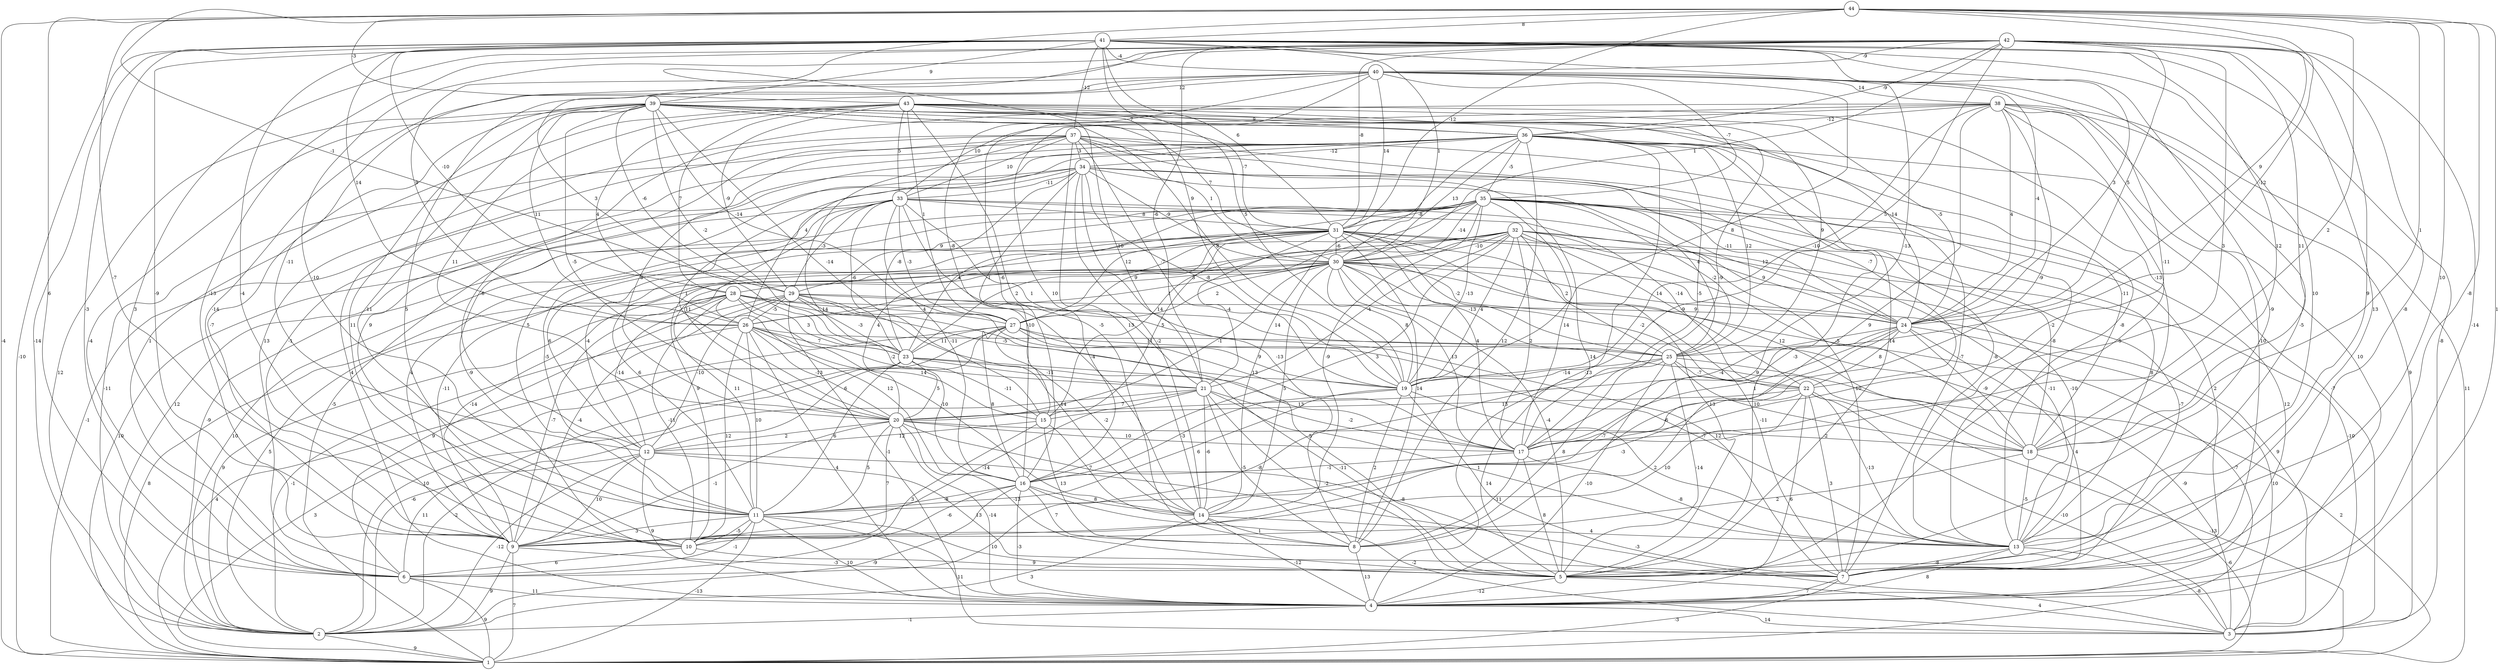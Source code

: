 graph { 
	 fontname="Helvetica,Arial,sans-serif" 
	 node [shape = circle]; 
	 44 -- 1 [label = "-4"];
	 44 -- 4 [label = "1"];
	 44 -- 6 [label = "6"];
	 44 -- 7 [label = "-8"];
	 44 -- 10 [label = "-7"];
	 44 -- 13 [label = "10"];
	 44 -- 17 [label = "2"];
	 44 -- 18 [label = "1"];
	 44 -- 19 [label = "9"];
	 44 -- 24 [label = "9"];
	 44 -- 25 [label = "-12"];
	 44 -- 29 [label = "-1"];
	 44 -- 31 [label = "-12"];
	 44 -- 41 [label = "8"];
	 44 -- 43 [label = "-3"];
	 43 -- 6 [label = "1"];
	 43 -- 8 [label = "-5"];
	 43 -- 17 [label = "-9"];
	 43 -- 18 [label = "-13"];
	 43 -- 20 [label = "11"];
	 43 -- 21 [label = "10"];
	 43 -- 24 [label = "-5"];
	 43 -- 25 [label = "9"];
	 43 -- 26 [label = "4"];
	 43 -- 27 [label = "1"];
	 43 -- 28 [label = "7"];
	 43 -- 29 [label = "-9"];
	 43 -- 33 [label = "5"];
	 43 -- 36 [label = "9"];
	 42 -- 4 [label = "-14"];
	 42 -- 5 [label = "13"];
	 42 -- 6 [label = "3"];
	 42 -- 7 [label = "-8"];
	 42 -- 9 [label = "-13"];
	 42 -- 11 [label = "-10"];
	 42 -- 13 [label = "9"];
	 42 -- 17 [label = "3"];
	 42 -- 18 [label = "11"];
	 42 -- 19 [label = "5"];
	 42 -- 21 [label = "-6"];
	 42 -- 23 [label = "3"];
	 42 -- 24 [label = "5"];
	 42 -- 26 [label = "9"];
	 42 -- 30 [label = "1"];
	 42 -- 31 [label = "-8"];
	 42 -- 36 [label = "-9"];
	 42 -- 40 [label = "-9"];
	 41 -- 1 [label = "-10"];
	 41 -- 2 [label = "-14"];
	 41 -- 3 [label = "-8"];
	 41 -- 5 [label = "-9"];
	 41 -- 6 [label = "-3"];
	 41 -- 9 [label = "-9"];
	 41 -- 10 [label = "-4"];
	 41 -- 13 [label = "10"];
	 41 -- 17 [label = "-13"];
	 41 -- 18 [label = "12"];
	 41 -- 19 [label = "5"];
	 41 -- 24 [label = "3"];
	 41 -- 26 [label = "14"];
	 41 -- 28 [label = "-10"];
	 41 -- 30 [label = "1"];
	 41 -- 31 [label = "6"];
	 41 -- 37 [label = "-12"];
	 41 -- 39 [label = "9"];
	 41 -- 40 [label = "-4"];
	 40 -- 5 [label = "-5"];
	 40 -- 9 [label = "-14"];
	 40 -- 10 [label = "5"];
	 40 -- 12 [label = "-11"];
	 40 -- 15 [label = "-8"];
	 40 -- 16 [label = "-6"];
	 40 -- 17 [label = "-11"];
	 40 -- 19 [label = "8"];
	 40 -- 24 [label = "-4"];
	 40 -- 31 [label = "14"];
	 40 -- 35 [label = "-7"];
	 40 -- 38 [label = "14"];
	 40 -- 39 [label = "12"];
	 39 -- 2 [label = "12"];
	 39 -- 5 [label = "14"];
	 39 -- 6 [label = "-4"];
	 39 -- 9 [label = "-7"];
	 39 -- 10 [label = "11"];
	 39 -- 11 [label = "11"];
	 39 -- 13 [label = "-8"];
	 39 -- 15 [label = "-14"];
	 39 -- 19 [label = "8"];
	 39 -- 20 [label = "-5"];
	 39 -- 23 [label = "-2"];
	 39 -- 24 [label = "-14"];
	 39 -- 26 [label = "11"];
	 39 -- 27 [label = "-14"];
	 39 -- 29 [label = "-6"];
	 39 -- 30 [label = "7"];
	 39 -- 31 [label = "-7"];
	 39 -- 36 [label = "7"];
	 38 -- 1 [label = "11"];
	 38 -- 3 [label = "9"];
	 38 -- 4 [label = "10"];
	 38 -- 5 [label = "5"];
	 38 -- 6 [label = "13"];
	 38 -- 7 [label = "-10"];
	 38 -- 8 [label = "9"];
	 38 -- 16 [label = "10"];
	 38 -- 17 [label = "-9"];
	 38 -- 19 [label = "-10"];
	 38 -- 24 [label = "4"];
	 38 -- 33 [label = "10"];
	 38 -- 36 [label = "-12"];
	 37 -- 4 [label = "4"];
	 37 -- 5 [label = "14"];
	 37 -- 7 [label = "-7"];
	 37 -- 11 [label = "9"];
	 37 -- 12 [label = "-6"];
	 37 -- 13 [label = "-8"];
	 37 -- 14 [label = "13"];
	 37 -- 16 [label = "14"];
	 37 -- 19 [label = "-7"];
	 37 -- 20 [label = "6"];
	 37 -- 22 [label = "-7"];
	 37 -- 30 [label = "1"];
	 37 -- 33 [label = "10"];
	 37 -- 34 [label = "3"];
	 36 -- 1 [label = "-5"];
	 36 -- 2 [label = "-11"];
	 36 -- 3 [label = "-7"];
	 36 -- 4 [label = "-13"];
	 36 -- 5 [label = "-3"];
	 36 -- 8 [label = "12"];
	 36 -- 9 [label = "-1"];
	 36 -- 11 [label = "5"];
	 36 -- 14 [label = "14"];
	 36 -- 17 [label = "-5"];
	 36 -- 18 [label = "-11"];
	 36 -- 25 [label = "12"];
	 36 -- 26 [label = "4"];
	 36 -- 30 [label = "13"];
	 36 -- 34 [label = "-12"];
	 36 -- 35 [label = "-5"];
	 35 -- 2 [label = "-9"];
	 35 -- 4 [label = "12"];
	 35 -- 7 [label = "2"];
	 35 -- 9 [label = "4"];
	 35 -- 13 [label = "8"];
	 35 -- 14 [label = "-9"];
	 35 -- 15 [label = "14"];
	 35 -- 17 [label = "14"];
	 35 -- 18 [label = "-2"];
	 35 -- 19 [label = "-13"];
	 35 -- 23 [label = "4"];
	 35 -- 24 [label = "12"];
	 35 -- 25 [label = "-2"];
	 35 -- 27 [label = "12"];
	 35 -- 29 [label = "9"];
	 35 -- 30 [label = "-14"];
	 35 -- 31 [label = "-8"];
	 34 -- 1 [label = "-1"];
	 34 -- 2 [label = "12"];
	 34 -- 8 [label = "-13"];
	 34 -- 13 [label = "-8"];
	 34 -- 14 [label = "-2"];
	 34 -- 16 [label = "-10"];
	 34 -- 19 [label = "-8"];
	 34 -- 20 [label = "1"];
	 34 -- 23 [label = "-8"];
	 34 -- 24 [label = "-11"];
	 34 -- 25 [label = "4"];
	 34 -- 30 [label = "-9"];
	 34 -- 33 [label = "-11"];
	 33 -- 1 [label = "10"];
	 33 -- 7 [label = "10"];
	 33 -- 10 [label = "-9"];
	 33 -- 11 [label = "-5"];
	 33 -- 14 [label = "-4"];
	 33 -- 16 [label = "-11"];
	 33 -- 20 [label = "11"];
	 33 -- 21 [label = "1"];
	 33 -- 22 [label = "-14"];
	 33 -- 23 [label = "-6"];
	 33 -- 27 [label = "-3"];
	 33 -- 29 [label = "-3"];
	 33 -- 31 [label = "8"];
	 32 -- 7 [label = "-7"];
	 32 -- 10 [label = "9"];
	 32 -- 11 [label = "6"];
	 32 -- 12 [label = "-4"];
	 32 -- 13 [label = "-11"];
	 32 -- 16 [label = "3"];
	 32 -- 17 [label = "2"];
	 32 -- 18 [label = "-5"];
	 32 -- 19 [label = "4"];
	 32 -- 21 [label = "-4"];
	 32 -- 22 [label = "-9"];
	 32 -- 24 [label = "9"];
	 32 -- 25 [label = "2"];
	 32 -- 26 [label = "5"];
	 32 -- 30 [label = "-10"];
	 31 -- 2 [label = "10"];
	 31 -- 3 [label = "-10"];
	 31 -- 5 [label = "13"];
	 31 -- 8 [label = "14"];
	 31 -- 9 [label = "-11"];
	 31 -- 12 [label = "6"];
	 31 -- 13 [label = "-10"];
	 31 -- 15 [label = "5"];
	 31 -- 17 [label = "4"];
	 31 -- 18 [label = "12"];
	 31 -- 20 [label = "4"];
	 31 -- 21 [label = "-4"];
	 31 -- 23 [label = "2"];
	 31 -- 25 [label = "-2"];
	 31 -- 27 [label = "9"];
	 31 -- 30 [label = "-6"];
	 30 -- 1 [label = "-7"];
	 30 -- 2 [label = "5"];
	 30 -- 3 [label = "9"];
	 30 -- 5 [label = "-4"];
	 30 -- 7 [label = "-11"];
	 30 -- 9 [label = "-14"];
	 30 -- 11 [label = "11"];
	 30 -- 14 [label = "5"];
	 30 -- 17 [label = "13"];
	 30 -- 19 [label = "8"];
	 30 -- 20 [label = "-1"];
	 30 -- 22 [label = "-2"];
	 30 -- 24 [label = "14"];
	 30 -- 25 [label = "-13"];
	 30 -- 26 [label = "1"];
	 30 -- 27 [label = "2"];
	 30 -- 28 [label = "-1"];
	 29 -- 4 [label = "-1"];
	 29 -- 5 [label = "5"];
	 29 -- 6 [label = "9"];
	 29 -- 7 [label = "12"];
	 29 -- 9 [label = "-4"];
	 29 -- 12 [label = "-10"];
	 29 -- 14 [label = "14"];
	 29 -- 17 [label = "13"];
	 29 -- 23 [label = "-3"];
	 29 -- 24 [label = "9"];
	 29 -- 26 [label = "-5"];
	 28 -- 1 [label = "8"];
	 28 -- 2 [label = "9"];
	 28 -- 9 [label = "-7"];
	 28 -- 10 [label = "-11"];
	 28 -- 12 [label = "-14"];
	 28 -- 14 [label = "-10"];
	 28 -- 16 [label = "12"];
	 28 -- 18 [label = "9"];
	 28 -- 19 [label = "-5"];
	 28 -- 23 [label = "3"];
	 28 -- 27 [label = "4"];
	 27 -- 1 [label = "4"];
	 27 -- 2 [label = "10"];
	 27 -- 12 [label = "6"];
	 27 -- 13 [label = "-7"];
	 27 -- 14 [label = "-2"];
	 27 -- 16 [label = "8"];
	 27 -- 19 [label = "9"];
	 27 -- 23 [label = "11"];
	 27 -- 25 [label = "11"];
	 26 -- 2 [label = "-1"];
	 26 -- 3 [label = "-9"];
	 26 -- 4 [label = "4"];
	 26 -- 10 [label = "12"];
	 26 -- 11 [label = "10"];
	 26 -- 15 [label = "14"];
	 26 -- 20 [label = "-13"];
	 26 -- 21 [label = "-2"];
	 26 -- 23 [label = "7"];
	 25 -- 1 [label = "2"];
	 25 -- 4 [label = "-10"];
	 25 -- 5 [label = "-14"];
	 25 -- 6 [label = "-8"];
	 25 -- 8 [label = "8"];
	 25 -- 18 [label = "10"];
	 25 -- 19 [label = "-14"];
	 25 -- 22 [label = "-7"];
	 24 -- 3 [label = "10"];
	 24 -- 7 [label = "4"];
	 24 -- 10 [label = "-7"];
	 24 -- 14 [label = "-6"];
	 24 -- 17 [label = "1"];
	 24 -- 18 [label = "-9"];
	 24 -- 20 [label = "-4"];
	 24 -- 22 [label = "8"];
	 23 -- 1 [label = "3"];
	 23 -- 2 [label = "-6"];
	 23 -- 5 [label = "-11"];
	 23 -- 11 [label = "6"];
	 23 -- 15 [label = "-11"];
	 23 -- 17 [label = "13"];
	 23 -- 20 [label = "5"];
	 23 -- 21 [label = "-11"];
	 22 -- 1 [label = "-13"];
	 22 -- 3 [label = "-10"];
	 22 -- 4 [label = "6"];
	 22 -- 7 [label = "3"];
	 22 -- 9 [label = "10"];
	 22 -- 11 [label = "-3"];
	 22 -- 13 [label = "-13"];
	 22 -- 15 [label = "13"];
	 21 -- 2 [label = "-2"];
	 21 -- 5 [label = "-2"];
	 21 -- 8 [label = "-5"];
	 21 -- 9 [label = "-14"];
	 21 -- 13 [label = "1"];
	 21 -- 14 [label = "-6"];
	 21 -- 17 [label = "-2"];
	 21 -- 20 [label = "7"];
	 20 -- 4 [label = "-14"];
	 20 -- 5 [label = "-13"];
	 20 -- 7 [label = "-8"];
	 20 -- 9 [label = "-1"];
	 20 -- 10 [label = "7"];
	 20 -- 11 [label = "5"];
	 20 -- 12 [label = "2"];
	 20 -- 17 [label = "10"];
	 20 -- 18 [label = "-2"];
	 19 -- 7 [label = "14"];
	 19 -- 8 [label = "2"];
	 19 -- 11 [label = "6"];
	 19 -- 13 [label = "2"];
	 19 -- 16 [label = "-3"];
	 18 -- 1 [label = "-6"];
	 18 -- 9 [label = "2"];
	 18 -- 13 [label = "-5"];
	 17 -- 5 [label = "8"];
	 17 -- 8 [label = "-11"];
	 17 -- 13 [label = "-8"];
	 17 -- 16 [label = "-1"];
	 16 -- 2 [label = "-9"];
	 16 -- 3 [label = "-2"];
	 16 -- 4 [label = "-3"];
	 16 -- 8 [label = "7"];
	 16 -- 10 [label = "-6"];
	 16 -- 11 [label = "-8"];
	 16 -- 14 [label = "8"];
	 15 -- 6 [label = "3"];
	 15 -- 8 [label = "13"];
	 15 -- 12 [label = "12"];
	 15 -- 14 [label = "7"];
	 14 -- 2 [label = "3"];
	 14 -- 4 [label = "-12"];
	 14 -- 8 [label = "1"];
	 14 -- 13 [label = "4"];
	 13 -- 3 [label = "-8"];
	 13 -- 4 [label = "8"];
	 13 -- 7 [label = "-8"];
	 12 -- 2 [label = "-12"];
	 12 -- 3 [label = "-3"];
	 12 -- 4 [label = "9"];
	 12 -- 6 [label = "11"];
	 12 -- 7 [label = "13"];
	 12 -- 9 [label = "10"];
	 11 -- 1 [label = "-13"];
	 11 -- 3 [label = "11"];
	 11 -- 4 [label = "10"];
	 11 -- 5 [label = "10"];
	 11 -- 6 [label = "-1"];
	 11 -- 9 [label = "3"];
	 11 -- 10 [label = "-5"];
	 10 -- 5 [label = "9"];
	 10 -- 6 [label = "6"];
	 9 -- 1 [label = "7"];
	 9 -- 2 [label = "9"];
	 9 -- 7 [label = "-3"];
	 8 -- 4 [label = "13"];
	 7 -- 1 [label = "-3"];
	 7 -- 4 [label = "7"];
	 6 -- 1 [label = "9"];
	 6 -- 4 [label = "11"];
	 5 -- 3 [label = "4"];
	 5 -- 4 [label = "-12"];
	 4 -- 2 [label = "-1"];
	 4 -- 3 [label = "14"];
	 2 -- 1 [label = "9"];
	 1;
	 2;
	 3;
	 4;
	 5;
	 6;
	 7;
	 8;
	 9;
	 10;
	 11;
	 12;
	 13;
	 14;
	 15;
	 16;
	 17;
	 18;
	 19;
	 20;
	 21;
	 22;
	 23;
	 24;
	 25;
	 26;
	 27;
	 28;
	 29;
	 30;
	 31;
	 32;
	 33;
	 34;
	 35;
	 36;
	 37;
	 38;
	 39;
	 40;
	 41;
	 42;
	 43;
	 44;
}
